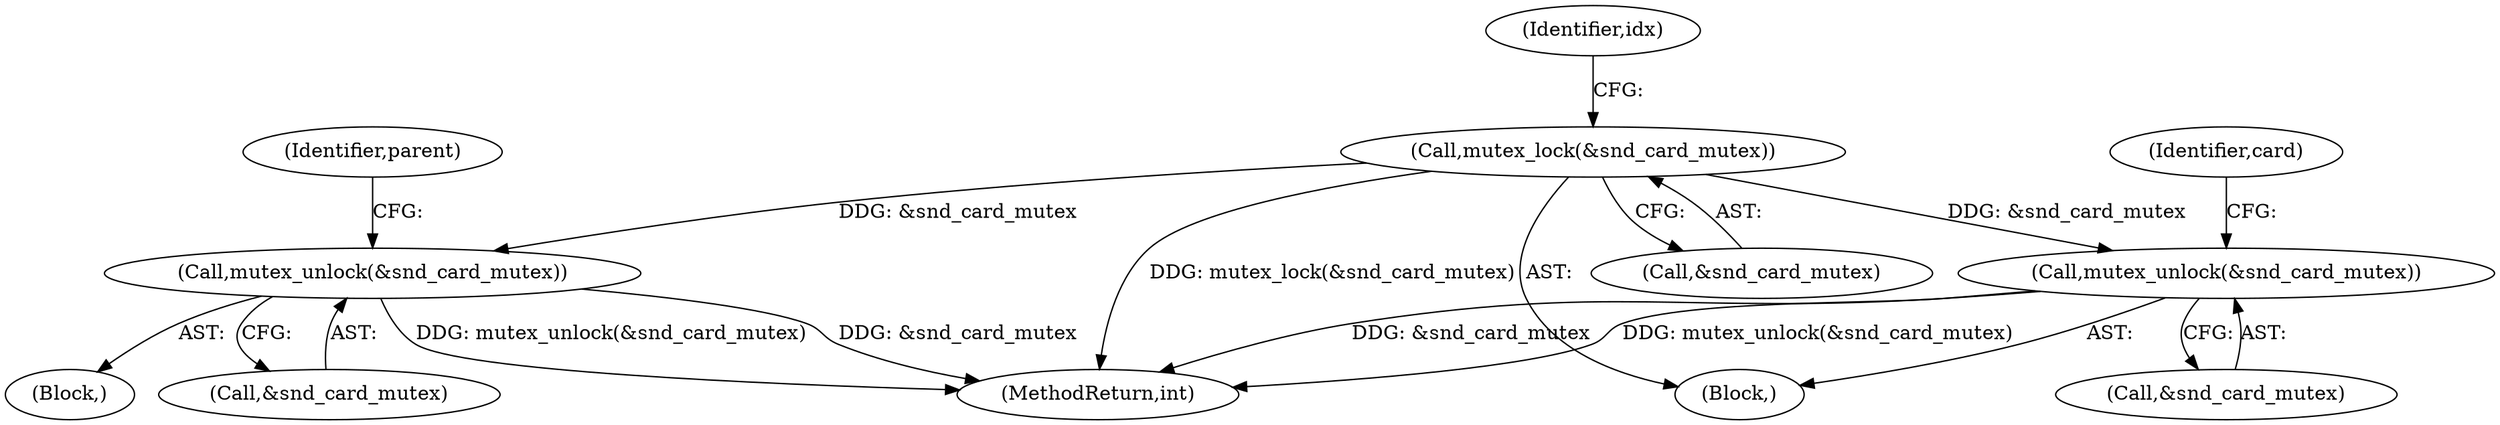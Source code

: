 digraph "0_linux_07f4d9d74a04aa7c72c5dae0ef97565f28f17b92_3@API" {
"1000178" [label="(Call,mutex_lock(&snd_card_mutex))"];
"1000237" [label="(Call,mutex_unlock(&snd_card_mutex))"];
"1000264" [label="(Call,mutex_unlock(&snd_card_mutex))"];
"1000241" [label="(Identifier,parent)"];
"1000418" [label="(MethodReturn,int)"];
"1000179" [label="(Call,&snd_card_mutex)"];
"1000178" [label="(Call,mutex_lock(&snd_card_mutex))"];
"1000269" [label="(Identifier,card)"];
"1000236" [label="(Block,)"];
"1000264" [label="(Call,mutex_unlock(&snd_card_mutex))"];
"1000238" [label="(Call,&snd_card_mutex)"];
"1000183" [label="(Identifier,idx)"];
"1000237" [label="(Call,mutex_unlock(&snd_card_mutex))"];
"1000265" [label="(Call,&snd_card_mutex)"];
"1000114" [label="(Block,)"];
"1000178" -> "1000114"  [label="AST: "];
"1000178" -> "1000179"  [label="CFG: "];
"1000179" -> "1000178"  [label="AST: "];
"1000183" -> "1000178"  [label="CFG: "];
"1000178" -> "1000418"  [label="DDG: mutex_lock(&snd_card_mutex)"];
"1000178" -> "1000237"  [label="DDG: &snd_card_mutex"];
"1000178" -> "1000264"  [label="DDG: &snd_card_mutex"];
"1000237" -> "1000236"  [label="AST: "];
"1000237" -> "1000238"  [label="CFG: "];
"1000238" -> "1000237"  [label="AST: "];
"1000241" -> "1000237"  [label="CFG: "];
"1000237" -> "1000418"  [label="DDG: mutex_unlock(&snd_card_mutex)"];
"1000237" -> "1000418"  [label="DDG: &snd_card_mutex"];
"1000264" -> "1000114"  [label="AST: "];
"1000264" -> "1000265"  [label="CFG: "];
"1000265" -> "1000264"  [label="AST: "];
"1000269" -> "1000264"  [label="CFG: "];
"1000264" -> "1000418"  [label="DDG: &snd_card_mutex"];
"1000264" -> "1000418"  [label="DDG: mutex_unlock(&snd_card_mutex)"];
}
